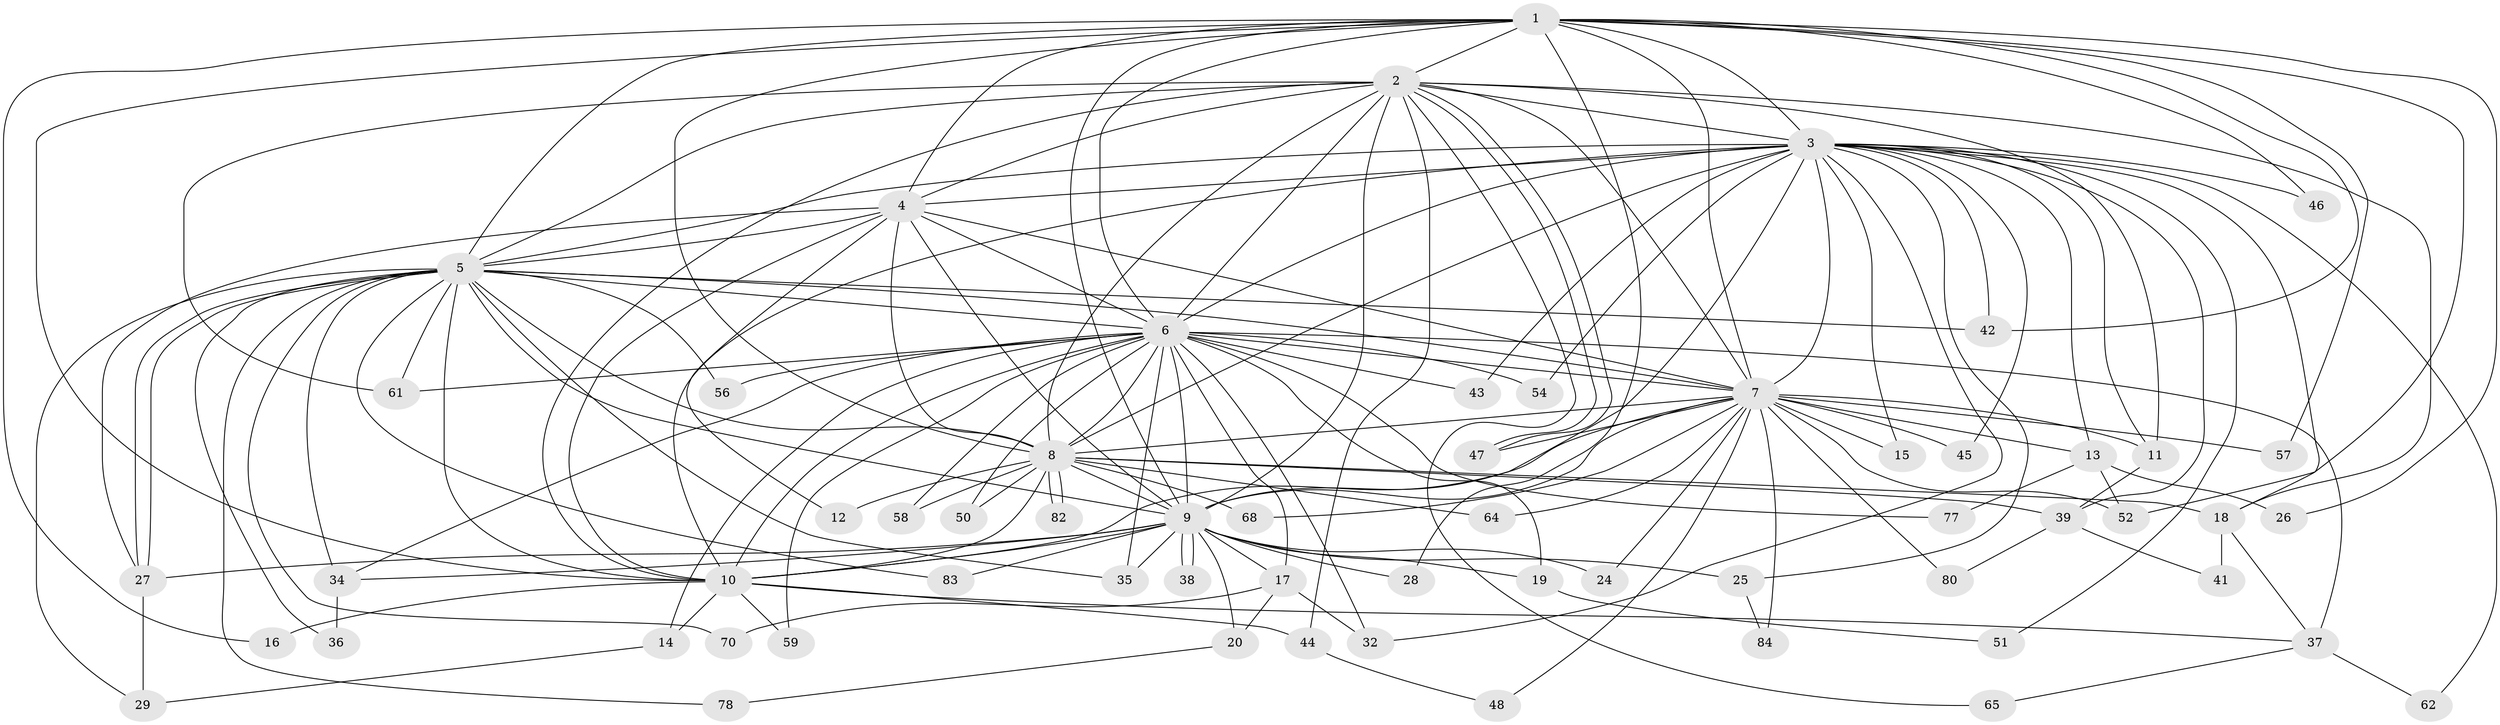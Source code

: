 // original degree distribution, {16: 0.022727272727272728, 23: 0.022727272727272728, 12: 0.011363636363636364, 22: 0.011363636363636364, 25: 0.022727272727272728, 21: 0.011363636363636364, 14: 0.011363636363636364, 5: 0.09090909090909091, 2: 0.5909090909090909, 3: 0.14772727272727273, 4: 0.045454545454545456, 6: 0.011363636363636364}
// Generated by graph-tools (version 1.1) at 2025/17/03/04/25 18:17:27]
// undirected, 61 vertices, 161 edges
graph export_dot {
graph [start="1"]
  node [color=gray90,style=filled];
  1;
  2 [super="+30"];
  3 [super="+71+72+49+33+23"];
  4;
  5;
  6 [super="+40+21"];
  7;
  8;
  9 [super="+60+87+74+73+53+66"];
  10 [super="+22"];
  11 [super="+31"];
  12;
  13;
  14;
  15;
  16;
  17;
  18;
  19;
  20;
  24;
  25;
  26;
  27 [super="+88+76"];
  28;
  29;
  32 [super="+55"];
  34 [super="+81+85"];
  35;
  36;
  37 [super="+86"];
  38;
  39;
  41;
  42 [super="+63"];
  43;
  44;
  45;
  46;
  47 [super="+79"];
  48;
  50;
  51;
  52 [super="+75"];
  54;
  56;
  57;
  58;
  59;
  61 [super="+67"];
  62;
  64;
  65;
  68;
  70;
  77;
  78;
  80;
  82;
  83;
  84;
  1 -- 2;
  1 -- 3;
  1 -- 4;
  1 -- 5;
  1 -- 6;
  1 -- 7;
  1 -- 8;
  1 -- 9;
  1 -- 10;
  1 -- 16;
  1 -- 26;
  1 -- 28;
  1 -- 42;
  1 -- 46;
  1 -- 52;
  1 -- 57;
  2 -- 3;
  2 -- 4;
  2 -- 5;
  2 -- 6;
  2 -- 7;
  2 -- 8 [weight=2];
  2 -- 9 [weight=2];
  2 -- 10;
  2 -- 18;
  2 -- 47;
  2 -- 47;
  2 -- 61;
  2 -- 65;
  2 -- 44;
  2 -- 11;
  3 -- 4;
  3 -- 5;
  3 -- 6;
  3 -- 7;
  3 -- 8 [weight=2];
  3 -- 9 [weight=3];
  3 -- 10 [weight=2];
  3 -- 11 [weight=2];
  3 -- 13;
  3 -- 15;
  3 -- 25;
  3 -- 43;
  3 -- 45;
  3 -- 51;
  3 -- 54;
  3 -- 62;
  3 -- 18;
  3 -- 42;
  3 -- 32;
  3 -- 39;
  3 -- 46;
  4 -- 5;
  4 -- 6;
  4 -- 7;
  4 -- 8;
  4 -- 9 [weight=2];
  4 -- 10;
  4 -- 12;
  4 -- 27;
  5 -- 6;
  5 -- 7;
  5 -- 8;
  5 -- 9;
  5 -- 10;
  5 -- 27;
  5 -- 27;
  5 -- 29;
  5 -- 35;
  5 -- 36;
  5 -- 56;
  5 -- 61;
  5 -- 70;
  5 -- 78;
  5 -- 83;
  5 -- 42;
  5 -- 34 [weight=2];
  6 -- 7 [weight=2];
  6 -- 8;
  6 -- 9;
  6 -- 10 [weight=2];
  6 -- 14;
  6 -- 17;
  6 -- 19;
  6 -- 34;
  6 -- 35;
  6 -- 43;
  6 -- 54;
  6 -- 56;
  6 -- 58;
  6 -- 59;
  6 -- 61;
  6 -- 37 [weight=2];
  6 -- 32;
  6 -- 50;
  6 -- 77;
  7 -- 8;
  7 -- 9;
  7 -- 10;
  7 -- 11;
  7 -- 13;
  7 -- 15;
  7 -- 24;
  7 -- 45;
  7 -- 48;
  7 -- 57;
  7 -- 64;
  7 -- 68;
  7 -- 80;
  7 -- 84;
  7 -- 52;
  7 -- 47;
  8 -- 9 [weight=2];
  8 -- 10;
  8 -- 12;
  8 -- 18;
  8 -- 39;
  8 -- 50;
  8 -- 58;
  8 -- 64;
  8 -- 68;
  8 -- 82;
  8 -- 82;
  9 -- 10;
  9 -- 17;
  9 -- 19;
  9 -- 20;
  9 -- 24;
  9 -- 25;
  9 -- 28;
  9 -- 34;
  9 -- 38;
  9 -- 38;
  9 -- 27;
  9 -- 35;
  9 -- 83;
  10 -- 14;
  10 -- 16;
  10 -- 37;
  10 -- 59;
  10 -- 44;
  11 -- 39;
  13 -- 26;
  13 -- 52;
  13 -- 77;
  14 -- 29;
  17 -- 20;
  17 -- 32;
  17 -- 70;
  18 -- 37;
  18 -- 41;
  19 -- 51;
  20 -- 78;
  25 -- 84;
  27 -- 29;
  34 -- 36;
  37 -- 62;
  37 -- 65;
  39 -- 41;
  39 -- 80;
  44 -- 48;
}

